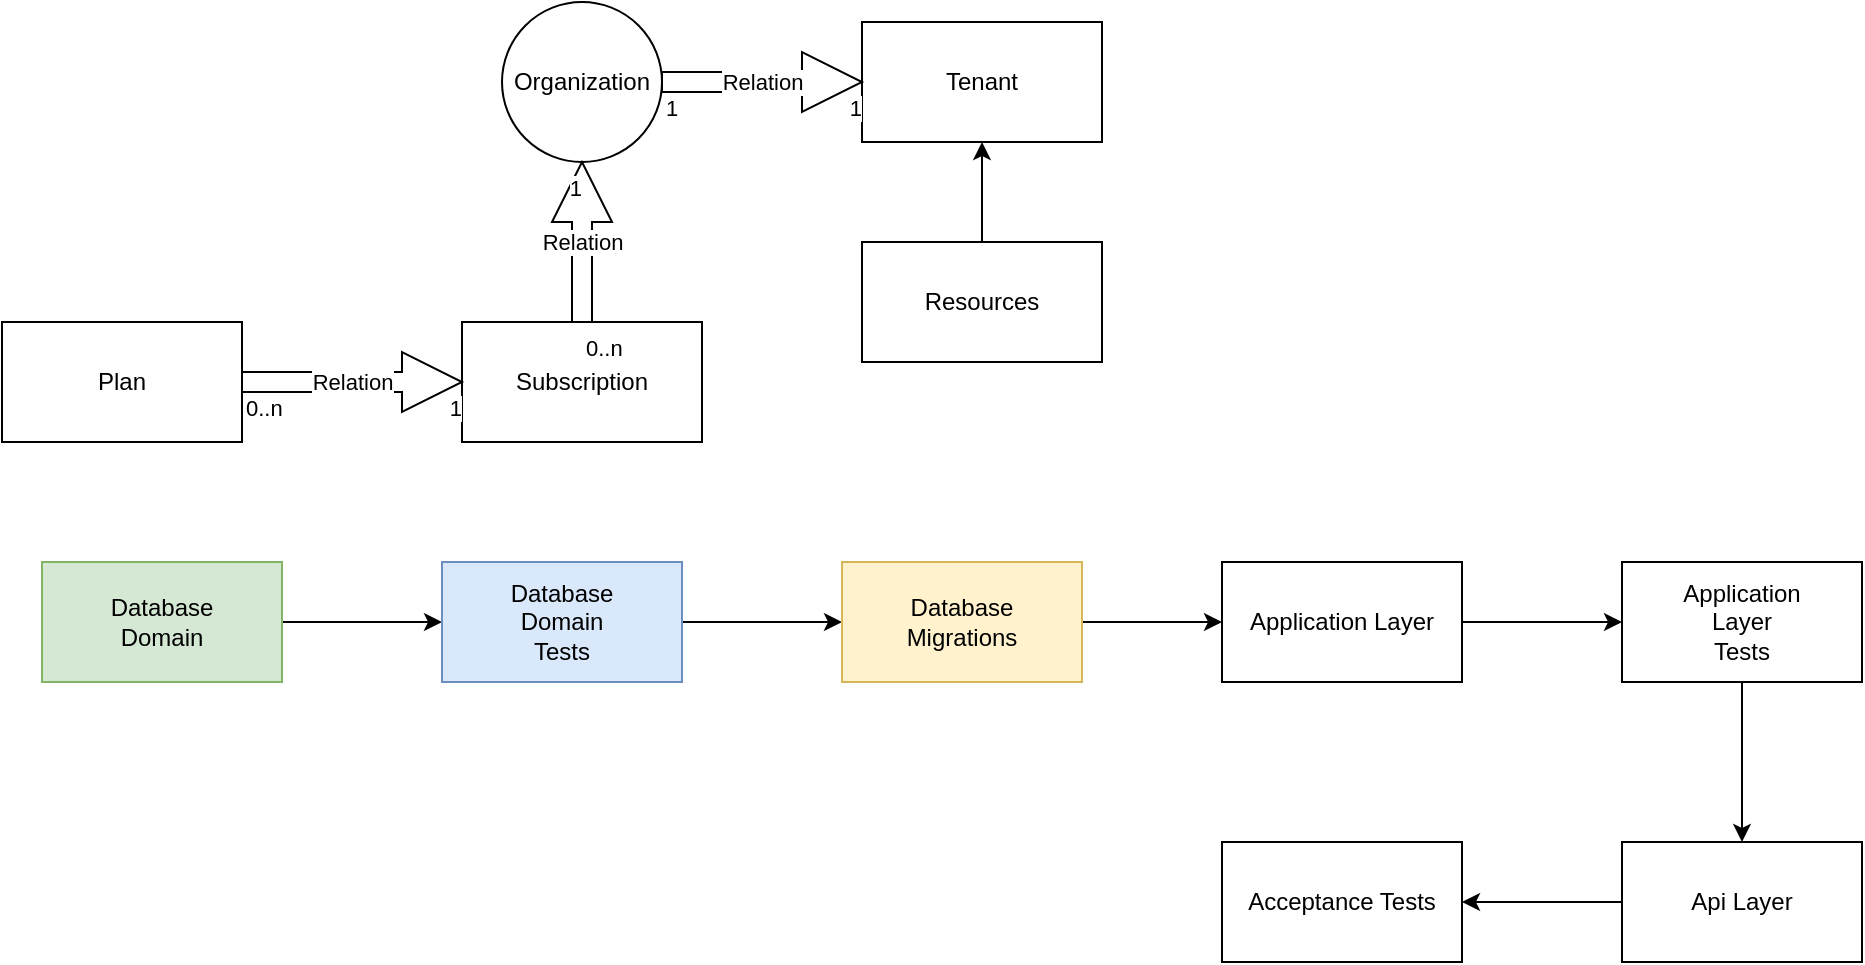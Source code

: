 <mxfile version="17.4.2" type="device"><diagram id="61zBOdcI_dXzIne4o0iz" name="Page-1"><mxGraphModel dx="862" dy="593" grid="1" gridSize="10" guides="1" tooltips="1" connect="1" arrows="1" fold="1" page="1" pageScale="1" pageWidth="1100" pageHeight="850" math="0" shadow="0"><root><mxCell id="0"/><mxCell id="1" parent="0"/><mxCell id="A9rWQryOiX47gtpJZe1Q-12" value="" style="group" parent="1" vertex="1" connectable="0"><mxGeometry x="100" y="240" width="360" height="60" as="geometry"/></mxCell><mxCell id="A9rWQryOiX47gtpJZe1Q-7" value="Plan" style="rounded=0;whiteSpace=wrap;html=1;" parent="A9rWQryOiX47gtpJZe1Q-12" vertex="1"><mxGeometry width="120" height="60" as="geometry"/></mxCell><mxCell id="A9rWQryOiX47gtpJZe1Q-8" value="Subscription" style="rounded=0;whiteSpace=wrap;html=1;" parent="A9rWQryOiX47gtpJZe1Q-12" vertex="1"><mxGeometry x="230" width="120" height="60" as="geometry"/></mxCell><mxCell id="A9rWQryOiX47gtpJZe1Q-9" value="Relation" style="endArrow=open;html=1;endSize=12;startArrow=diamondThin;startSize=14;startFill=0;edgeStyle=orthogonalEdgeStyle;rounded=0;shape=arrow;exitX=1;exitY=0.5;exitDx=0;exitDy=0;entryX=0;entryY=0.5;entryDx=0;entryDy=0;" parent="A9rWQryOiX47gtpJZe1Q-12" source="A9rWQryOiX47gtpJZe1Q-7" target="A9rWQryOiX47gtpJZe1Q-8" edge="1"><mxGeometry relative="1" as="geometry"><mxPoint x="140" y="29.5" as="sourcePoint"/><mxPoint x="270" y="30" as="targetPoint"/><mxPoint as="offset"/></mxGeometry></mxCell><mxCell id="A9rWQryOiX47gtpJZe1Q-10" value="0..n" style="edgeLabel;resizable=0;html=1;align=left;verticalAlign=top;" parent="A9rWQryOiX47gtpJZe1Q-9" connectable="0" vertex="1"><mxGeometry x="-1" relative="1" as="geometry"/></mxCell><mxCell id="A9rWQryOiX47gtpJZe1Q-11" value="1" style="edgeLabel;resizable=0;html=1;align=right;verticalAlign=top;" parent="A9rWQryOiX47gtpJZe1Q-9" connectable="0" vertex="1"><mxGeometry x="1" relative="1" as="geometry"/></mxCell><mxCell id="A9rWQryOiX47gtpJZe1Q-13" value="" style="group" parent="1" vertex="1" connectable="0"><mxGeometry x="350" y="80" width="300" height="80" as="geometry"/></mxCell><mxCell id="A9rWQryOiX47gtpJZe1Q-1" value="Organization" style="ellipse;whiteSpace=wrap;html=1;aspect=fixed;" parent="A9rWQryOiX47gtpJZe1Q-13" vertex="1"><mxGeometry width="80" height="80" as="geometry"/></mxCell><mxCell id="A9rWQryOiX47gtpJZe1Q-2" value="Tenant" style="rounded=0;whiteSpace=wrap;html=1;" parent="A9rWQryOiX47gtpJZe1Q-13" vertex="1"><mxGeometry x="180" y="10" width="120" height="60" as="geometry"/></mxCell><mxCell id="A9rWQryOiX47gtpJZe1Q-4" value="Relation" style="endArrow=open;html=1;endSize=12;startArrow=diamondThin;startSize=14;startFill=0;edgeStyle=orthogonalEdgeStyle;rounded=0;shape=arrow;exitX=1;exitY=0.5;exitDx=0;exitDy=0;entryX=0;entryY=0.5;entryDx=0;entryDy=0;" parent="A9rWQryOiX47gtpJZe1Q-13" source="A9rWQryOiX47gtpJZe1Q-1" target="A9rWQryOiX47gtpJZe1Q-2" edge="1"><mxGeometry relative="1" as="geometry"><mxPoint x="120" y="39.5" as="sourcePoint"/><mxPoint x="220" y="40" as="targetPoint"/></mxGeometry></mxCell><mxCell id="A9rWQryOiX47gtpJZe1Q-5" value="1" style="edgeLabel;resizable=0;html=1;align=left;verticalAlign=top;" parent="A9rWQryOiX47gtpJZe1Q-4" connectable="0" vertex="1"><mxGeometry x="-1" relative="1" as="geometry"/></mxCell><mxCell id="A9rWQryOiX47gtpJZe1Q-6" value="1" style="edgeLabel;resizable=0;html=1;align=right;verticalAlign=top;" parent="A9rWQryOiX47gtpJZe1Q-4" connectable="0" vertex="1"><mxGeometry x="1" relative="1" as="geometry"/></mxCell><mxCell id="A9rWQryOiX47gtpJZe1Q-14" value="Relation" style="endArrow=open;html=1;endSize=12;startArrow=diamondThin;startSize=14;startFill=0;edgeStyle=orthogonalEdgeStyle;rounded=0;shape=arrow;exitX=0.5;exitY=0;exitDx=0;exitDy=0;entryX=0.5;entryY=1;entryDx=0;entryDy=0;" parent="1" source="A9rWQryOiX47gtpJZe1Q-8" target="A9rWQryOiX47gtpJZe1Q-1" edge="1"><mxGeometry relative="1" as="geometry"><mxPoint x="570" y="190" as="sourcePoint"/><mxPoint x="410" y="190" as="targetPoint"/></mxGeometry></mxCell><mxCell id="A9rWQryOiX47gtpJZe1Q-15" value="0..n" style="edgeLabel;resizable=0;html=1;align=left;verticalAlign=top;" parent="A9rWQryOiX47gtpJZe1Q-14" connectable="0" vertex="1"><mxGeometry x="-1" relative="1" as="geometry"/></mxCell><mxCell id="A9rWQryOiX47gtpJZe1Q-16" value="1" style="edgeLabel;resizable=0;html=1;align=right;verticalAlign=top;" parent="A9rWQryOiX47gtpJZe1Q-14" connectable="0" vertex="1"><mxGeometry x="1" relative="1" as="geometry"/></mxCell><mxCell id="A9rWQryOiX47gtpJZe1Q-17" value="Resources" style="rounded=0;whiteSpace=wrap;html=1;" parent="1" vertex="1"><mxGeometry x="530" y="200" width="120" height="60" as="geometry"/></mxCell><mxCell id="A9rWQryOiX47gtpJZe1Q-18" style="edgeStyle=orthogonalEdgeStyle;rounded=0;orthogonalLoop=1;jettySize=auto;html=1;exitX=0.5;exitY=0;exitDx=0;exitDy=0;entryX=0.5;entryY=1;entryDx=0;entryDy=0;" parent="1" source="A9rWQryOiX47gtpJZe1Q-17" target="A9rWQryOiX47gtpJZe1Q-2" edge="1"><mxGeometry relative="1" as="geometry"/></mxCell><mxCell id="vgzS5T3Tbr2mGSe7HfOj-3" value="" style="edgeStyle=orthogonalEdgeStyle;rounded=0;orthogonalLoop=1;jettySize=auto;html=1;" parent="1" source="vgzS5T3Tbr2mGSe7HfOj-1" target="vgzS5T3Tbr2mGSe7HfOj-2" edge="1"><mxGeometry relative="1" as="geometry"/></mxCell><mxCell id="vgzS5T3Tbr2mGSe7HfOj-1" value="Database&lt;br&gt;Domain" style="rounded=0;whiteSpace=wrap;html=1;fillColor=#d5e8d4;strokeColor=#82b366;" parent="1" vertex="1"><mxGeometry x="120" y="360" width="120" height="60" as="geometry"/></mxCell><mxCell id="vgzS5T3Tbr2mGSe7HfOj-5" value="" style="edgeStyle=orthogonalEdgeStyle;rounded=0;orthogonalLoop=1;jettySize=auto;html=1;" parent="1" source="vgzS5T3Tbr2mGSe7HfOj-2" target="vgzS5T3Tbr2mGSe7HfOj-4" edge="1"><mxGeometry relative="1" as="geometry"/></mxCell><mxCell id="vgzS5T3Tbr2mGSe7HfOj-2" value="Database&lt;br&gt;Domain&lt;br&gt;Tests" style="rounded=0;whiteSpace=wrap;html=1;fillColor=#dae8fc;strokeColor=#6c8ebf;" parent="1" vertex="1"><mxGeometry x="320" y="360" width="120" height="60" as="geometry"/></mxCell><mxCell id="vgzS5T3Tbr2mGSe7HfOj-7" style="edgeStyle=orthogonalEdgeStyle;rounded=0;orthogonalLoop=1;jettySize=auto;html=1;entryX=0;entryY=0.5;entryDx=0;entryDy=0;" parent="1" source="vgzS5T3Tbr2mGSe7HfOj-4" target="vgzS5T3Tbr2mGSe7HfOj-6" edge="1"><mxGeometry relative="1" as="geometry"/></mxCell><mxCell id="vgzS5T3Tbr2mGSe7HfOj-4" value="Database&lt;br&gt;Migrations" style="rounded=0;whiteSpace=wrap;html=1;fillColor=#fff2cc;strokeColor=#d6b656;" parent="1" vertex="1"><mxGeometry x="520" y="360" width="120" height="60" as="geometry"/></mxCell><mxCell id="vgzS5T3Tbr2mGSe7HfOj-9" value="" style="edgeStyle=orthogonalEdgeStyle;rounded=0;orthogonalLoop=1;jettySize=auto;html=1;" parent="1" source="vgzS5T3Tbr2mGSe7HfOj-6" target="vgzS5T3Tbr2mGSe7HfOj-8" edge="1"><mxGeometry relative="1" as="geometry"/></mxCell><mxCell id="vgzS5T3Tbr2mGSe7HfOj-6" value="Application Layer" style="rounded=0;whiteSpace=wrap;html=1;" parent="1" vertex="1"><mxGeometry x="710" y="360" width="120" height="60" as="geometry"/></mxCell><mxCell id="vgzS5T3Tbr2mGSe7HfOj-11" value="" style="edgeStyle=orthogonalEdgeStyle;rounded=0;orthogonalLoop=1;jettySize=auto;html=1;" parent="1" source="vgzS5T3Tbr2mGSe7HfOj-8" target="vgzS5T3Tbr2mGSe7HfOj-10" edge="1"><mxGeometry relative="1" as="geometry"/></mxCell><mxCell id="vgzS5T3Tbr2mGSe7HfOj-8" value="Application&lt;br&gt;Layer&lt;br&gt;Tests" style="rounded=0;whiteSpace=wrap;html=1;" parent="1" vertex="1"><mxGeometry x="910" y="360" width="120" height="60" as="geometry"/></mxCell><mxCell id="vgzS5T3Tbr2mGSe7HfOj-13" value="" style="edgeStyle=orthogonalEdgeStyle;rounded=0;orthogonalLoop=1;jettySize=auto;html=1;" parent="1" source="vgzS5T3Tbr2mGSe7HfOj-10" target="vgzS5T3Tbr2mGSe7HfOj-12" edge="1"><mxGeometry relative="1" as="geometry"/></mxCell><mxCell id="vgzS5T3Tbr2mGSe7HfOj-10" value="Api Layer" style="rounded=0;whiteSpace=wrap;html=1;" parent="1" vertex="1"><mxGeometry x="910" y="500" width="120" height="60" as="geometry"/></mxCell><mxCell id="vgzS5T3Tbr2mGSe7HfOj-12" value="Acceptance Tests" style="rounded=0;whiteSpace=wrap;html=1;" parent="1" vertex="1"><mxGeometry x="710" y="500" width="120" height="60" as="geometry"/></mxCell></root></mxGraphModel></diagram></mxfile>